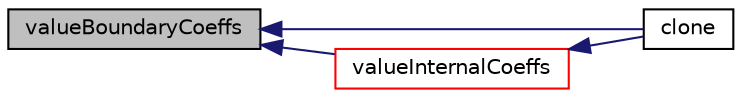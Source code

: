 digraph "valueBoundaryCoeffs"
{
  bgcolor="transparent";
  edge [fontname="Helvetica",fontsize="10",labelfontname="Helvetica",labelfontsize="10"];
  node [fontname="Helvetica",fontsize="10",shape=record];
  rankdir="LR";
  Node1 [label="valueBoundaryCoeffs",height=0.2,width=0.4,color="black", fillcolor="grey75", style="filled", fontcolor="black"];
  Node1 -> Node2 [dir="back",color="midnightblue",fontsize="10",style="solid",fontname="Helvetica"];
  Node2 [label="clone",height=0.2,width=0.4,color="black",URL="$a00913.html#a2ba71fb7b9f0f612bd214ffe8c6e47ac",tooltip="Construct and return a clone setting internal field reference. "];
  Node1 -> Node3 [dir="back",color="midnightblue",fontsize="10",style="solid",fontname="Helvetica"];
  Node3 [label="valueInternalCoeffs",height=0.2,width=0.4,color="red",URL="$a00913.html#aecf904aa82a487e651b8efadb674139d",tooltip="Return the matrix diagonal coefficients corresponding to the. "];
  Node3 -> Node2 [dir="back",color="midnightblue",fontsize="10",style="solid",fontname="Helvetica"];
}
